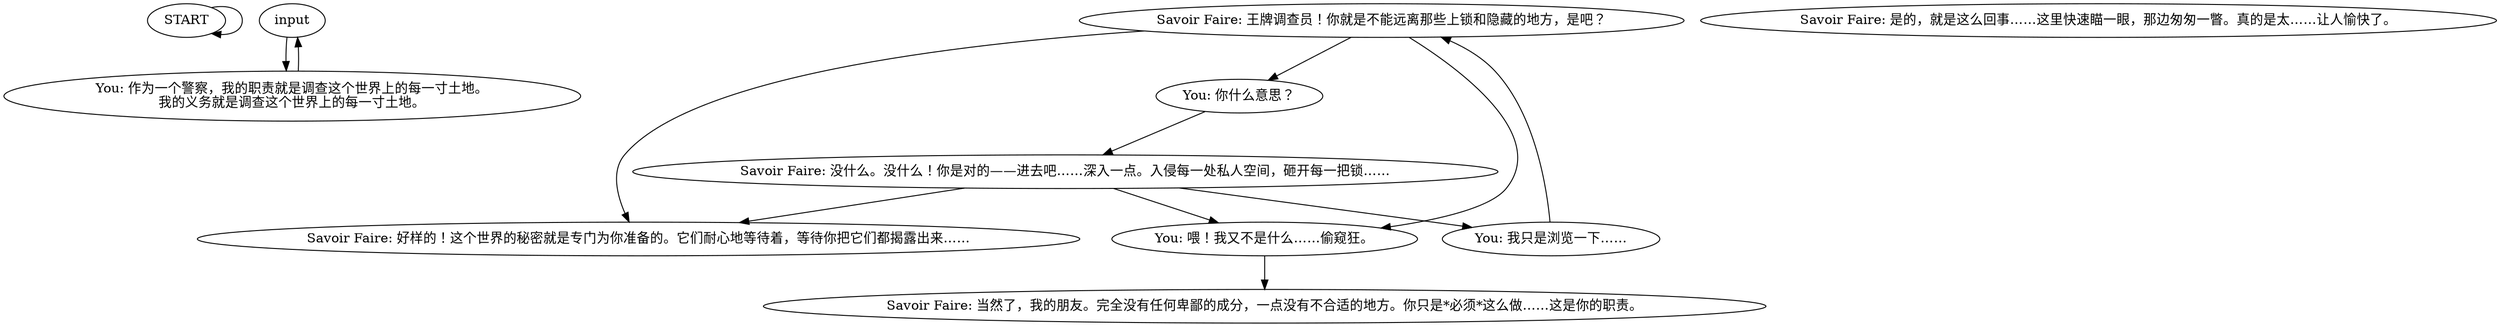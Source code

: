 # THOUGHT / WHAT LIES BENEATH
# Broke into Cuno's parents' room and communist apartment and Gary's apartment and church – counter. Global thought after 2.
# ==================================================
digraph G {
	  0 [label="START"];
	  1 [label="input"];
	  2 [label="Savoir Faire: 好样的！这个世界的秘密就是专门为你准备的。它们耐心地等待着，等待你把它们都揭露出来……"];
	  3 [label="You: 喂！我又不是什么……偷窥狂。"];
	  4 [label="You: 作为一个警察，我的职责就是调查这个世界上的每一寸土地。\n我的义务就是调查这个世界上的每一寸土地。"];
	  5 [label="Savoir Faire: 王牌调查员！你就是不能远离那些上锁和隐藏的地方，是吧？"];
	  6 [label="Savoir Faire: 是的，就是这么回事……这里快速瞄一眼，那边匆匆一瞥。真的是太……让人愉快了。"];
	  7 [label="You: 你什么意思？"];
	  8 [label="You: 我只是浏览一下……"];
	  9 [label="Savoir Faire: 当然了，我的朋友。完全没有任何卑鄙的成分，一点没有不合适的地方。你只是*必须*这么做……这是你的职责。"];
	  10 [label="Savoir Faire: 没什么。没什么！你是对的——进去吧……深入一点。入侵每一处私人空间，砸开每一把锁……"];
	  0 -> 0
	  1 -> 4
	  3 -> 9
	  4 -> 1
	  5 -> 2
	  5 -> 3
	  5 -> 7
	  7 -> 10
	  8 -> 5
	  10 -> 8
	  10 -> 2
	  10 -> 3
}


